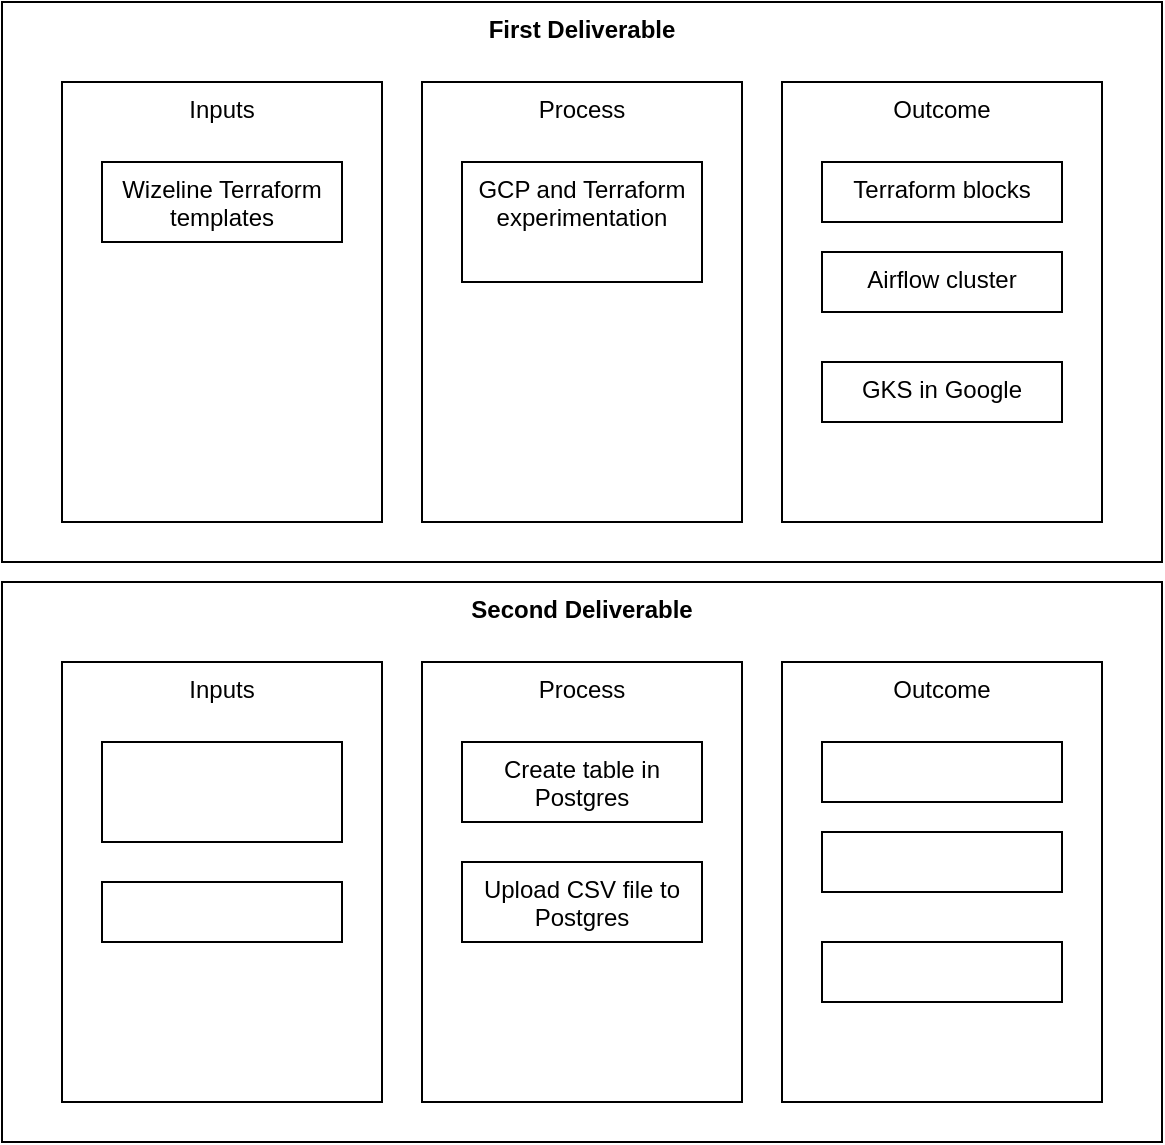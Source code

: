 <mxfile>
    <diagram id="8V2p5GTtyiAr9G_7mw0M" name="Page-1">
        <mxGraphModel dx="541" dy="432" grid="1" gridSize="10" guides="1" tooltips="1" connect="1" arrows="1" fold="1" page="1" pageScale="1" pageWidth="827" pageHeight="1169" math="0" shadow="0">
            <root>
                <mxCell id="0"/>
                <mxCell id="1" parent="0"/>
                <mxCell id="2" value="&lt;b&gt;First Deliverable&lt;/b&gt;" style="rounded=0;whiteSpace=wrap;html=1;verticalAlign=top;" vertex="1" parent="1">
                    <mxGeometry x="30" y="90" width="580" height="280" as="geometry"/>
                </mxCell>
                <mxCell id="6" value="Inputs" style="rounded=0;whiteSpace=wrap;html=1;verticalAlign=top;" vertex="1" parent="1">
                    <mxGeometry x="60" y="130" width="160" height="220" as="geometry"/>
                </mxCell>
                <mxCell id="7" value="Process" style="rounded=0;whiteSpace=wrap;html=1;verticalAlign=top;" vertex="1" parent="1">
                    <mxGeometry x="240" y="130" width="160" height="220" as="geometry"/>
                </mxCell>
                <mxCell id="8" value="Outcome" style="rounded=0;whiteSpace=wrap;html=1;verticalAlign=top;" vertex="1" parent="1">
                    <mxGeometry x="420" y="130" width="160" height="220" as="geometry"/>
                </mxCell>
                <mxCell id="10" value="Terraform blocks" style="rounded=0;whiteSpace=wrap;html=1;verticalAlign=top;" vertex="1" parent="1">
                    <mxGeometry x="440" y="170" width="120" height="30" as="geometry"/>
                </mxCell>
                <mxCell id="11" value="Airflow cluster" style="rounded=0;whiteSpace=wrap;html=1;verticalAlign=top;" vertex="1" parent="1">
                    <mxGeometry x="440" y="215" width="120" height="30" as="geometry"/>
                </mxCell>
                <mxCell id="12" value="GKS in Google" style="rounded=0;whiteSpace=wrap;html=1;verticalAlign=top;" vertex="1" parent="1">
                    <mxGeometry x="440" y="270" width="120" height="30" as="geometry"/>
                </mxCell>
                <mxCell id="13" value="GCP and Terraform experimentation" style="rounded=0;whiteSpace=wrap;html=1;verticalAlign=top;" vertex="1" parent="1">
                    <mxGeometry x="260" y="170" width="120" height="60" as="geometry"/>
                </mxCell>
                <mxCell id="15" value="Wizeline Terraform templates" style="rounded=0;whiteSpace=wrap;html=1;verticalAlign=top;" vertex="1" parent="1">
                    <mxGeometry x="80" y="170" width="120" height="40" as="geometry"/>
                </mxCell>
                <mxCell id="17" value="&lt;b&gt;Second Deliverable&lt;/b&gt;" style="rounded=0;whiteSpace=wrap;html=1;verticalAlign=top;" vertex="1" parent="1">
                    <mxGeometry x="30" y="380" width="580" height="280" as="geometry"/>
                </mxCell>
                <mxCell id="18" value="Inputs" style="rounded=0;whiteSpace=wrap;html=1;verticalAlign=top;" vertex="1" parent="1">
                    <mxGeometry x="60" y="420" width="160" height="220" as="geometry"/>
                </mxCell>
                <mxCell id="19" value="Process" style="rounded=0;whiteSpace=wrap;html=1;verticalAlign=top;" vertex="1" parent="1">
                    <mxGeometry x="240" y="420" width="160" height="220" as="geometry"/>
                </mxCell>
                <mxCell id="20" value="Outcome" style="rounded=0;whiteSpace=wrap;html=1;verticalAlign=top;" vertex="1" parent="1">
                    <mxGeometry x="420" y="420" width="160" height="220" as="geometry"/>
                </mxCell>
                <mxCell id="21" value="&lt;span style=&quot;font-family: roboto, helvetica, arial, sans-serif; font-size: 13px; text-align: left;&quot;&gt;PostgreSQL table&amp;nbsp;&lt;/span&gt;" style="rounded=0;whiteSpace=wrap;html=1;verticalAlign=top;fontColor=#FFFFFF;" vertex="1" parent="1">
                    <mxGeometry x="440" y="460" width="120" height="30" as="geometry"/>
                </mxCell>
                <mxCell id="22" value="&lt;span style=&quot;font-family: roboto, helvetica, arial, sans-serif; font-size: 13px; text-align: left;&quot;&gt;Airflow job to load&amp;nbsp;&lt;/span&gt;" style="rounded=0;whiteSpace=wrap;html=1;verticalAlign=top;fontColor=#FFFFFF;" vertex="1" parent="1">
                    <mxGeometry x="440" y="505" width="120" height="30" as="geometry"/>
                </mxCell>
                <mxCell id="23" value="&lt;span style=&quot;font-family: roboto, helvetica, arial, sans-serif; font-size: 13px; text-align: left;&quot;&gt;Terraform blocks&lt;/span&gt;" style="rounded=0;whiteSpace=wrap;html=1;verticalAlign=top;fontColor=#FFFFFF;" vertex="1" parent="1">
                    <mxGeometry x="440" y="560" width="120" height="30" as="geometry"/>
                </mxCell>
                <mxCell id="24" value="Create table in Postgres" style="rounded=0;whiteSpace=wrap;html=1;verticalAlign=top;" vertex="1" parent="1">
                    <mxGeometry x="260" y="460" width="120" height="40" as="geometry"/>
                </mxCell>
                <mxCell id="26" value="Upload CSV file to Postgres" style="rounded=0;whiteSpace=wrap;html=1;verticalAlign=top;" vertex="1" parent="1">
                    <mxGeometry x="260" y="520" width="120" height="40" as="geometry"/>
                </mxCell>
                <mxCell id="25" value="&lt;span style=&quot;font-family: &amp;#34;roboto&amp;#34; , &amp;#34;helvetica&amp;#34; , &amp;#34;arial&amp;#34; , sans-serif ; font-size: 13px ; text-align: left&quot;&gt;&lt;font color=&quot;#ffffff&quot;&gt;Running Airflow Cluster&lt;/font&gt;&lt;/span&gt;" style="rounded=0;whiteSpace=wrap;html=1;verticalAlign=top;" vertex="1" parent="1">
                    <mxGeometry x="80" y="460" width="120" height="50" as="geometry"/>
                </mxCell>
                <mxCell id="27" value="&lt;span style=&quot;font-family: &amp;#34;roboto&amp;#34; , &amp;#34;helvetica&amp;#34; , &amp;#34;arial&amp;#34; , sans-serif ; font-size: 13px ; text-align: left&quot;&gt;&lt;font color=&quot;#ffffff&quot;&gt;CSV file&lt;/font&gt;&lt;/span&gt;" style="rounded=0;whiteSpace=wrap;html=1;verticalAlign=top;" vertex="1" parent="1">
                    <mxGeometry x="80" y="530" width="120" height="30" as="geometry"/>
                </mxCell>
            </root>
        </mxGraphModel>
    </diagram>
</mxfile>